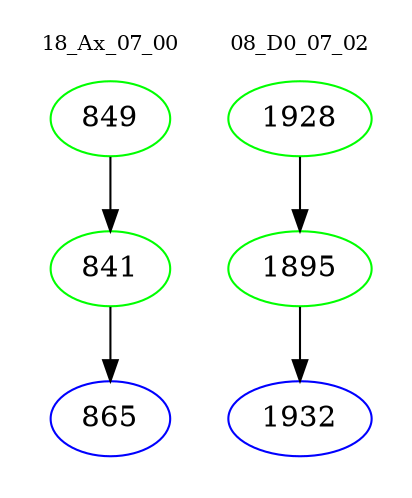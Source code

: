 digraph{
subgraph cluster_0 {
color = white
label = "18_Ax_07_00";
fontsize=10;
T0_849 [label="849", color="green"]
T0_849 -> T0_841 [color="black"]
T0_841 [label="841", color="green"]
T0_841 -> T0_865 [color="black"]
T0_865 [label="865", color="blue"]
}
subgraph cluster_1 {
color = white
label = "08_D0_07_02";
fontsize=10;
T1_1928 [label="1928", color="green"]
T1_1928 -> T1_1895 [color="black"]
T1_1895 [label="1895", color="green"]
T1_1895 -> T1_1932 [color="black"]
T1_1932 [label="1932", color="blue"]
}
}
